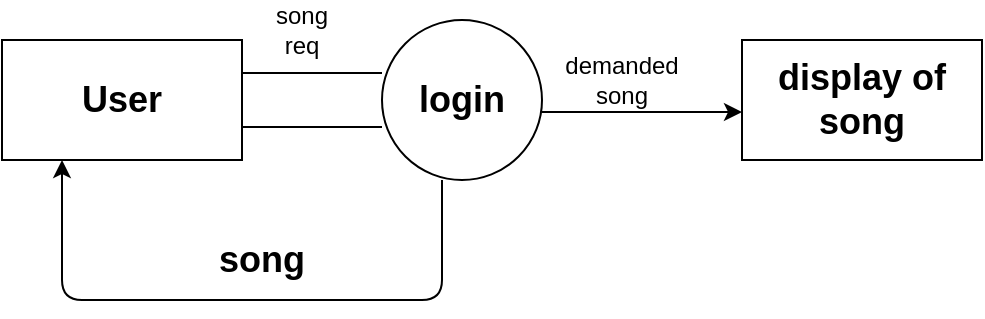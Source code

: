 <mxfile version="13.7.3" type="github">
  <diagram id="-d4Anz3b1Sa5R3Yg9jtf" name="Page-1">
    <mxGraphModel dx="868" dy="518" grid="1" gridSize="10" guides="1" tooltips="1" connect="1" arrows="1" fold="1" page="1" pageScale="1" pageWidth="850" pageHeight="1100" math="0" shadow="0">
      <root>
        <mxCell id="0" />
        <mxCell id="1" parent="0" />
        <mxCell id="x2xCLD3fM78sgAY7oUjL-1" value="&lt;font style=&quot;font-size: 18px&quot;&gt;&lt;b&gt;User&lt;/b&gt;&lt;/font&gt;" style="rounded=0;whiteSpace=wrap;html=1;" vertex="1" parent="1">
          <mxGeometry x="100" y="110" width="120" height="60" as="geometry" />
        </mxCell>
        <mxCell id="x2xCLD3fM78sgAY7oUjL-2" value="" style="shape=link;html=1;width=27;exitX=1;exitY=0.5;exitDx=0;exitDy=0;" edge="1" parent="1" source="x2xCLD3fM78sgAY7oUjL-1" target="x2xCLD3fM78sgAY7oUjL-3">
          <mxGeometry width="100" relative="1" as="geometry">
            <mxPoint x="230" y="139.5" as="sourcePoint" />
            <mxPoint x="300" y="140" as="targetPoint" />
          </mxGeometry>
        </mxCell>
        <mxCell id="x2xCLD3fM78sgAY7oUjL-3" value="&lt;font style=&quot;font-size: 18px&quot;&gt;&lt;b&gt;login&lt;/b&gt;&lt;/font&gt;" style="ellipse;whiteSpace=wrap;html=1;aspect=fixed;" vertex="1" parent="1">
          <mxGeometry x="290" y="100" width="80" height="80" as="geometry" />
        </mxCell>
        <mxCell id="x2xCLD3fM78sgAY7oUjL-4" value="" style="endArrow=classic;html=1;" edge="1" parent="1">
          <mxGeometry width="50" height="50" relative="1" as="geometry">
            <mxPoint x="370" y="146" as="sourcePoint" />
            <mxPoint x="470" y="146" as="targetPoint" />
          </mxGeometry>
        </mxCell>
        <mxCell id="x2xCLD3fM78sgAY7oUjL-5" value="demanded song" style="text;html=1;strokeColor=none;fillColor=none;align=center;verticalAlign=middle;whiteSpace=wrap;rounded=0;" vertex="1" parent="1">
          <mxGeometry x="390" y="120" width="40" height="20" as="geometry" />
        </mxCell>
        <mxCell id="x2xCLD3fM78sgAY7oUjL-6" value="&lt;font style=&quot;font-size: 18px&quot;&gt;&lt;b&gt;display of song&lt;br&gt;&lt;/b&gt;&lt;/font&gt;" style="rounded=0;whiteSpace=wrap;html=1;" vertex="1" parent="1">
          <mxGeometry x="470" y="110" width="120" height="60" as="geometry" />
        </mxCell>
        <mxCell id="x2xCLD3fM78sgAY7oUjL-7" value="&lt;div&gt;song&lt;/div&gt;&lt;div&gt;req&lt;br&gt;&lt;/div&gt;" style="text;html=1;strokeColor=none;fillColor=none;align=center;verticalAlign=middle;whiteSpace=wrap;rounded=0;" vertex="1" parent="1">
          <mxGeometry x="230" y="90" width="40" height="30" as="geometry" />
        </mxCell>
        <mxCell id="x2xCLD3fM78sgAY7oUjL-8" value="" style="endArrow=classic;html=1;entryX=0.25;entryY=1;entryDx=0;entryDy=0;" edge="1" parent="1" target="x2xCLD3fM78sgAY7oUjL-1">
          <mxGeometry width="50" height="50" relative="1" as="geometry">
            <mxPoint x="320" y="180" as="sourcePoint" />
            <mxPoint x="150" y="220" as="targetPoint" />
            <Array as="points">
              <mxPoint x="320" y="240" />
              <mxPoint x="240" y="240" />
              <mxPoint x="130" y="240" />
            </Array>
          </mxGeometry>
        </mxCell>
        <mxCell id="x2xCLD3fM78sgAY7oUjL-9" value="&lt;font style=&quot;font-size: 18px&quot;&gt;&lt;b&gt;song&lt;/b&gt;&lt;/font&gt;" style="text;html=1;strokeColor=none;fillColor=none;align=center;verticalAlign=middle;whiteSpace=wrap;rounded=0;" vertex="1" parent="1">
          <mxGeometry x="210" y="210" width="40" height="20" as="geometry" />
        </mxCell>
      </root>
    </mxGraphModel>
  </diagram>
</mxfile>
